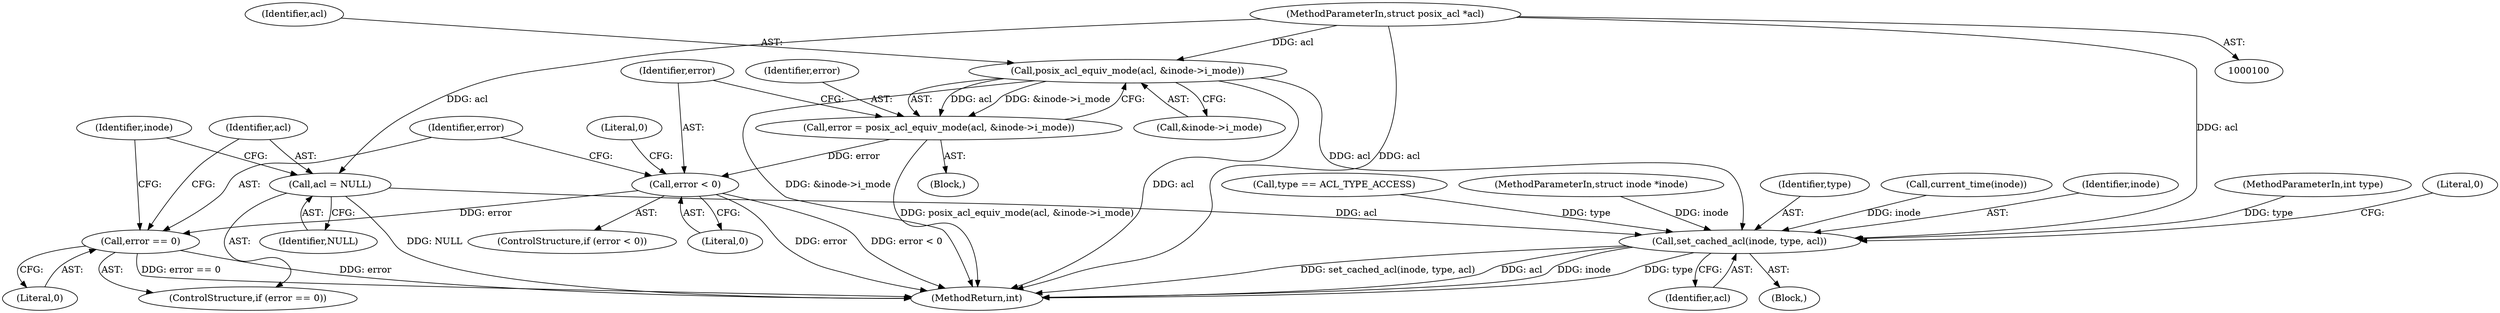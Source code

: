digraph "1_linux_497de07d89c1410d76a15bec2bb41f24a2a89f31@pointer" {
"1000102" [label="(MethodParameterIn,struct posix_acl *acl)"];
"1000113" [label="(Call,posix_acl_equiv_mode(acl, &inode->i_mode))"];
"1000111" [label="(Call,error = posix_acl_equiv_mode(acl, &inode->i_mode))"];
"1000120" [label="(Call,error < 0)"];
"1000126" [label="(Call,error == 0)"];
"1000138" [label="(Call,set_cached_acl(inode, type, acl))"];
"1000129" [label="(Call,acl = NULL)"];
"1000104" [label="(Block,)"];
"1000140" [label="(Identifier,type)"];
"1000125" [label="(ControlStructure,if (error == 0))"];
"1000110" [label="(Block,)"];
"1000129" [label="(Call,acl = NULL)"];
"1000102" [label="(MethodParameterIn,struct posix_acl *acl)"];
"1000128" [label="(Literal,0)"];
"1000136" [label="(Call,current_time(inode))"];
"1000113" [label="(Call,posix_acl_equiv_mode(acl, &inode->i_mode))"];
"1000139" [label="(Identifier,inode)"];
"1000112" [label="(Identifier,error)"];
"1000138" [label="(Call,set_cached_acl(inode, type, acl))"];
"1000103" [label="(MethodParameterIn,int type)"];
"1000130" [label="(Identifier,acl)"];
"1000127" [label="(Identifier,error)"];
"1000119" [label="(ControlStructure,if (error < 0))"];
"1000121" [label="(Identifier,error)"];
"1000144" [label="(MethodReturn,int)"];
"1000122" [label="(Literal,0)"];
"1000114" [label="(Identifier,acl)"];
"1000124" [label="(Literal,0)"];
"1000143" [label="(Literal,0)"];
"1000131" [label="(Identifier,NULL)"];
"1000107" [label="(Call,type == ACL_TYPE_ACCESS)"];
"1000111" [label="(Call,error = posix_acl_equiv_mode(acl, &inode->i_mode))"];
"1000120" [label="(Call,error < 0)"];
"1000141" [label="(Identifier,acl)"];
"1000134" [label="(Identifier,inode)"];
"1000115" [label="(Call,&inode->i_mode)"];
"1000126" [label="(Call,error == 0)"];
"1000101" [label="(MethodParameterIn,struct inode *inode)"];
"1000102" -> "1000100"  [label="AST: "];
"1000102" -> "1000144"  [label="DDG: acl"];
"1000102" -> "1000113"  [label="DDG: acl"];
"1000102" -> "1000129"  [label="DDG: acl"];
"1000102" -> "1000138"  [label="DDG: acl"];
"1000113" -> "1000111"  [label="AST: "];
"1000113" -> "1000115"  [label="CFG: "];
"1000114" -> "1000113"  [label="AST: "];
"1000115" -> "1000113"  [label="AST: "];
"1000111" -> "1000113"  [label="CFG: "];
"1000113" -> "1000144"  [label="DDG: acl"];
"1000113" -> "1000144"  [label="DDG: &inode->i_mode"];
"1000113" -> "1000111"  [label="DDG: acl"];
"1000113" -> "1000111"  [label="DDG: &inode->i_mode"];
"1000113" -> "1000138"  [label="DDG: acl"];
"1000111" -> "1000110"  [label="AST: "];
"1000112" -> "1000111"  [label="AST: "];
"1000121" -> "1000111"  [label="CFG: "];
"1000111" -> "1000144"  [label="DDG: posix_acl_equiv_mode(acl, &inode->i_mode)"];
"1000111" -> "1000120"  [label="DDG: error"];
"1000120" -> "1000119"  [label="AST: "];
"1000120" -> "1000122"  [label="CFG: "];
"1000121" -> "1000120"  [label="AST: "];
"1000122" -> "1000120"  [label="AST: "];
"1000124" -> "1000120"  [label="CFG: "];
"1000127" -> "1000120"  [label="CFG: "];
"1000120" -> "1000144"  [label="DDG: error"];
"1000120" -> "1000144"  [label="DDG: error < 0"];
"1000120" -> "1000126"  [label="DDG: error"];
"1000126" -> "1000125"  [label="AST: "];
"1000126" -> "1000128"  [label="CFG: "];
"1000127" -> "1000126"  [label="AST: "];
"1000128" -> "1000126"  [label="AST: "];
"1000130" -> "1000126"  [label="CFG: "];
"1000134" -> "1000126"  [label="CFG: "];
"1000126" -> "1000144"  [label="DDG: error == 0"];
"1000126" -> "1000144"  [label="DDG: error"];
"1000138" -> "1000104"  [label="AST: "];
"1000138" -> "1000141"  [label="CFG: "];
"1000139" -> "1000138"  [label="AST: "];
"1000140" -> "1000138"  [label="AST: "];
"1000141" -> "1000138"  [label="AST: "];
"1000143" -> "1000138"  [label="CFG: "];
"1000138" -> "1000144"  [label="DDG: type"];
"1000138" -> "1000144"  [label="DDG: set_cached_acl(inode, type, acl)"];
"1000138" -> "1000144"  [label="DDG: acl"];
"1000138" -> "1000144"  [label="DDG: inode"];
"1000136" -> "1000138"  [label="DDG: inode"];
"1000101" -> "1000138"  [label="DDG: inode"];
"1000107" -> "1000138"  [label="DDG: type"];
"1000103" -> "1000138"  [label="DDG: type"];
"1000129" -> "1000138"  [label="DDG: acl"];
"1000129" -> "1000125"  [label="AST: "];
"1000129" -> "1000131"  [label="CFG: "];
"1000130" -> "1000129"  [label="AST: "];
"1000131" -> "1000129"  [label="AST: "];
"1000134" -> "1000129"  [label="CFG: "];
"1000129" -> "1000144"  [label="DDG: NULL"];
}
